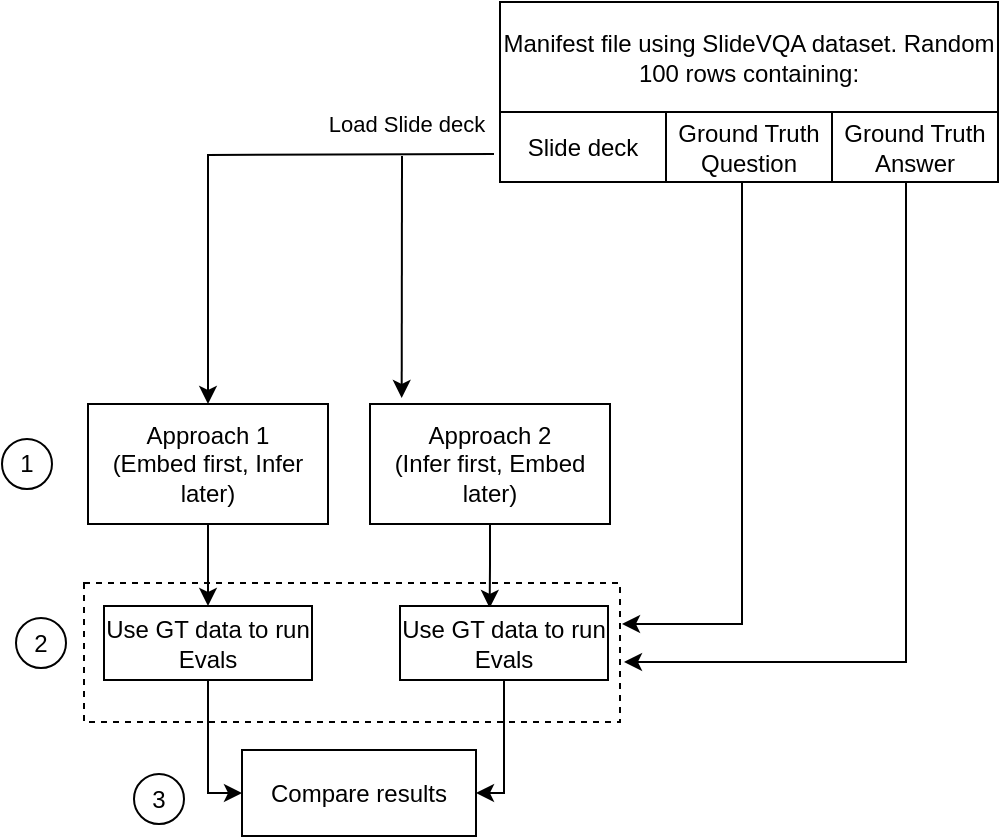 <mxfile version="21.7.4" type="device">
  <diagram name="Page-1" id="cTQ4VP3by_Zk8nJaNCOy">
    <mxGraphModel dx="1126" dy="627" grid="0" gridSize="10" guides="1" tooltips="1" connect="1" arrows="1" fold="1" page="1" pageScale="1" pageWidth="850" pageHeight="1100" math="0" shadow="0">
      <root>
        <mxCell id="0" />
        <mxCell id="1" parent="0" />
        <mxCell id="8AuuLM8Z0XcPverMhuK8-25" value="" style="rounded=0;whiteSpace=wrap;html=1;gradientColor=none;dashed=1;" vertex="1" parent="1">
          <mxGeometry x="159" y="394.5" width="268" height="69.5" as="geometry" />
        </mxCell>
        <mxCell id="8AuuLM8Z0XcPverMhuK8-4" value="Load Slide deck" style="edgeStyle=orthogonalEdgeStyle;rounded=0;orthogonalLoop=1;jettySize=auto;html=1;entryX=0.5;entryY=0;entryDx=0;entryDy=0;" edge="1" parent="1" target="8AuuLM8Z0XcPverMhuK8-2">
          <mxGeometry x="-0.67" y="-15" relative="1" as="geometry">
            <mxPoint x="364" y="180" as="sourcePoint" />
            <mxPoint as="offset" />
          </mxGeometry>
        </mxCell>
        <mxCell id="8AuuLM8Z0XcPverMhuK8-1" value="Manifest file using SlideVQA dataset. Random 100 rows containing:&lt;br&gt;" style="rounded=0;whiteSpace=wrap;html=1;" vertex="1" parent="1">
          <mxGeometry x="367" y="104" width="249" height="55" as="geometry" />
        </mxCell>
        <mxCell id="8AuuLM8Z0XcPverMhuK8-18" style="edgeStyle=orthogonalEdgeStyle;rounded=0;orthogonalLoop=1;jettySize=auto;html=1;entryX=0.5;entryY=0;entryDx=0;entryDy=0;" edge="1" parent="1" source="8AuuLM8Z0XcPverMhuK8-2" target="8AuuLM8Z0XcPverMhuK8-10">
          <mxGeometry relative="1" as="geometry" />
        </mxCell>
        <mxCell id="8AuuLM8Z0XcPverMhuK8-2" value="Approach 1&lt;br&gt;(Embed first, Infer later)" style="rounded=0;whiteSpace=wrap;html=1;" vertex="1" parent="1">
          <mxGeometry x="161" y="305" width="120" height="60" as="geometry" />
        </mxCell>
        <mxCell id="8AuuLM8Z0XcPverMhuK8-19" style="edgeStyle=orthogonalEdgeStyle;rounded=0;orthogonalLoop=1;jettySize=auto;html=1;entryX=0.431;entryY=0.027;entryDx=0;entryDy=0;entryPerimeter=0;" edge="1" parent="1" source="8AuuLM8Z0XcPverMhuK8-3" target="8AuuLM8Z0XcPverMhuK8-17">
          <mxGeometry relative="1" as="geometry" />
        </mxCell>
        <mxCell id="8AuuLM8Z0XcPverMhuK8-3" value="Approach 2&lt;br&gt;(Infer first, Embed later)" style="rounded=0;whiteSpace=wrap;html=1;" vertex="1" parent="1">
          <mxGeometry x="302" y="305" width="120" height="60" as="geometry" />
        </mxCell>
        <mxCell id="8AuuLM8Z0XcPverMhuK8-6" value="Slide deck" style="rounded=0;whiteSpace=wrap;html=1;" vertex="1" parent="1">
          <mxGeometry x="367" y="159" width="83" height="35" as="geometry" />
        </mxCell>
        <mxCell id="8AuuLM8Z0XcPverMhuK8-23" style="edgeStyle=orthogonalEdgeStyle;rounded=0;orthogonalLoop=1;jettySize=auto;html=1;" edge="1" parent="1" source="8AuuLM8Z0XcPverMhuK8-7">
          <mxGeometry relative="1" as="geometry">
            <mxPoint x="428" y="415" as="targetPoint" />
            <Array as="points">
              <mxPoint x="488" y="415" />
            </Array>
          </mxGeometry>
        </mxCell>
        <mxCell id="8AuuLM8Z0XcPverMhuK8-7" value="Ground Truth Question" style="rounded=0;whiteSpace=wrap;html=1;" vertex="1" parent="1">
          <mxGeometry x="450" y="159" width="83" height="35" as="geometry" />
        </mxCell>
        <mxCell id="8AuuLM8Z0XcPverMhuK8-24" style="edgeStyle=orthogonalEdgeStyle;rounded=0;orthogonalLoop=1;jettySize=auto;html=1;" edge="1" parent="1" source="8AuuLM8Z0XcPverMhuK8-8">
          <mxGeometry relative="1" as="geometry">
            <mxPoint x="429" y="434" as="targetPoint" />
            <Array as="points">
              <mxPoint x="570" y="434" />
            </Array>
          </mxGeometry>
        </mxCell>
        <mxCell id="8AuuLM8Z0XcPverMhuK8-8" value="Ground Truth Answer" style="rounded=0;whiteSpace=wrap;html=1;" vertex="1" parent="1">
          <mxGeometry x="533" y="159" width="83" height="35" as="geometry" />
        </mxCell>
        <mxCell id="8AuuLM8Z0XcPverMhuK8-9" value="" style="endArrow=classic;html=1;rounded=0;entryX=0.132;entryY=-0.05;entryDx=0;entryDy=0;entryPerimeter=0;" edge="1" parent="1" target="8AuuLM8Z0XcPverMhuK8-3">
          <mxGeometry width="50" height="50" relative="1" as="geometry">
            <mxPoint x="318" y="181" as="sourcePoint" />
            <mxPoint x="449" y="300" as="targetPoint" />
          </mxGeometry>
        </mxCell>
        <mxCell id="8AuuLM8Z0XcPverMhuK8-21" style="edgeStyle=orthogonalEdgeStyle;rounded=0;orthogonalLoop=1;jettySize=auto;html=1;entryX=0;entryY=0.5;entryDx=0;entryDy=0;" edge="1" parent="1" source="8AuuLM8Z0XcPverMhuK8-10" target="8AuuLM8Z0XcPverMhuK8-20">
          <mxGeometry relative="1" as="geometry">
            <Array as="points">
              <mxPoint x="221" y="500" />
            </Array>
          </mxGeometry>
        </mxCell>
        <mxCell id="8AuuLM8Z0XcPverMhuK8-10" value="Use GT data to run Evals" style="rounded=0;whiteSpace=wrap;html=1;" vertex="1" parent="1">
          <mxGeometry x="169" y="406" width="104" height="37" as="geometry" />
        </mxCell>
        <mxCell id="8AuuLM8Z0XcPverMhuK8-11" value="1" style="ellipse;whiteSpace=wrap;html=1;aspect=fixed;" vertex="1" parent="1">
          <mxGeometry x="118" y="322.5" width="25" height="25" as="geometry" />
        </mxCell>
        <mxCell id="8AuuLM8Z0XcPverMhuK8-16" value="2" style="ellipse;whiteSpace=wrap;html=1;aspect=fixed;" vertex="1" parent="1">
          <mxGeometry x="125" y="412" width="25" height="25" as="geometry" />
        </mxCell>
        <mxCell id="8AuuLM8Z0XcPverMhuK8-22" style="edgeStyle=orthogonalEdgeStyle;rounded=0;orthogonalLoop=1;jettySize=auto;html=1;entryX=1;entryY=0.5;entryDx=0;entryDy=0;" edge="1" parent="1" source="8AuuLM8Z0XcPverMhuK8-17" target="8AuuLM8Z0XcPverMhuK8-20">
          <mxGeometry relative="1" as="geometry">
            <Array as="points">
              <mxPoint x="369" y="500" />
            </Array>
          </mxGeometry>
        </mxCell>
        <mxCell id="8AuuLM8Z0XcPverMhuK8-17" value="Use GT data to run Evals" style="rounded=0;whiteSpace=wrap;html=1;" vertex="1" parent="1">
          <mxGeometry x="317" y="406" width="104" height="37" as="geometry" />
        </mxCell>
        <mxCell id="8AuuLM8Z0XcPverMhuK8-20" value="Compare results" style="rounded=0;whiteSpace=wrap;html=1;" vertex="1" parent="1">
          <mxGeometry x="238" y="478" width="117" height="43" as="geometry" />
        </mxCell>
        <mxCell id="8AuuLM8Z0XcPverMhuK8-26" value="3" style="ellipse;whiteSpace=wrap;html=1;aspect=fixed;" vertex="1" parent="1">
          <mxGeometry x="184" y="490" width="25" height="25" as="geometry" />
        </mxCell>
      </root>
    </mxGraphModel>
  </diagram>
</mxfile>
